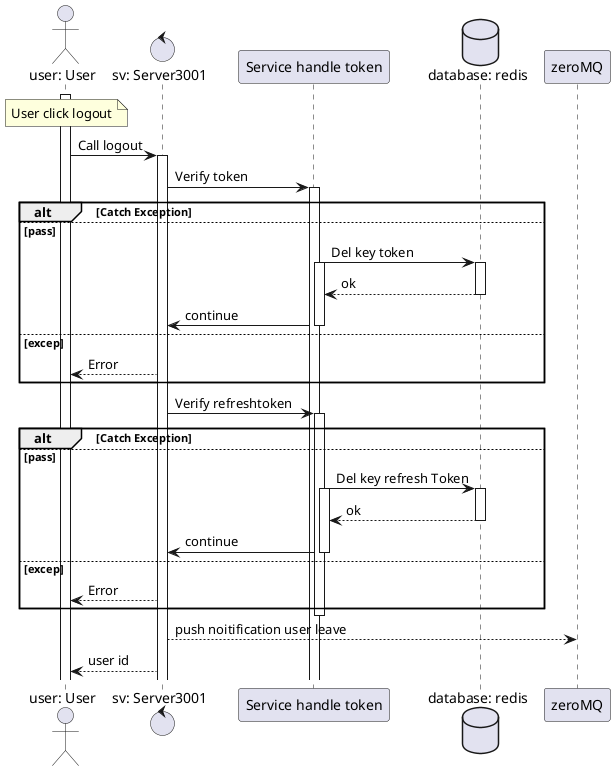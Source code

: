 @startuml add
actor "user: User" as user
control "sv: Server3001" as sv
participant "Service handle token" as handle
database "database: redis" as redis
participant "zeroMQ" as zeroMQ

note over user: User click logout
activate user

user -> sv: Call logout
activate sv

sv->handle: Verify token
activate handle
alt Catch Exception
  else pass
  handle -> redis: Del key token
  
  activate handle
  activate redis
  redis -->handle: ok
  deactivate redis
  handle -> sv: continue
  deactivate handle
  
  else excep
  sv --> user: Error
end group


sv->handle: Verify refreshtoken
activate handle
alt Catch Exception
  else pass
  handle -> redis: Del key refresh Token
  
  activate handle
  activate redis
  redis -->handle: ok
  deactivate redis
  handle -> sv: continue
  deactivate handle
  
  else excep
  sv --> user: Error
end group
deactivate handle
sv-->zeroMQ: push noitification user leave
sv-->user: user id
@enduml